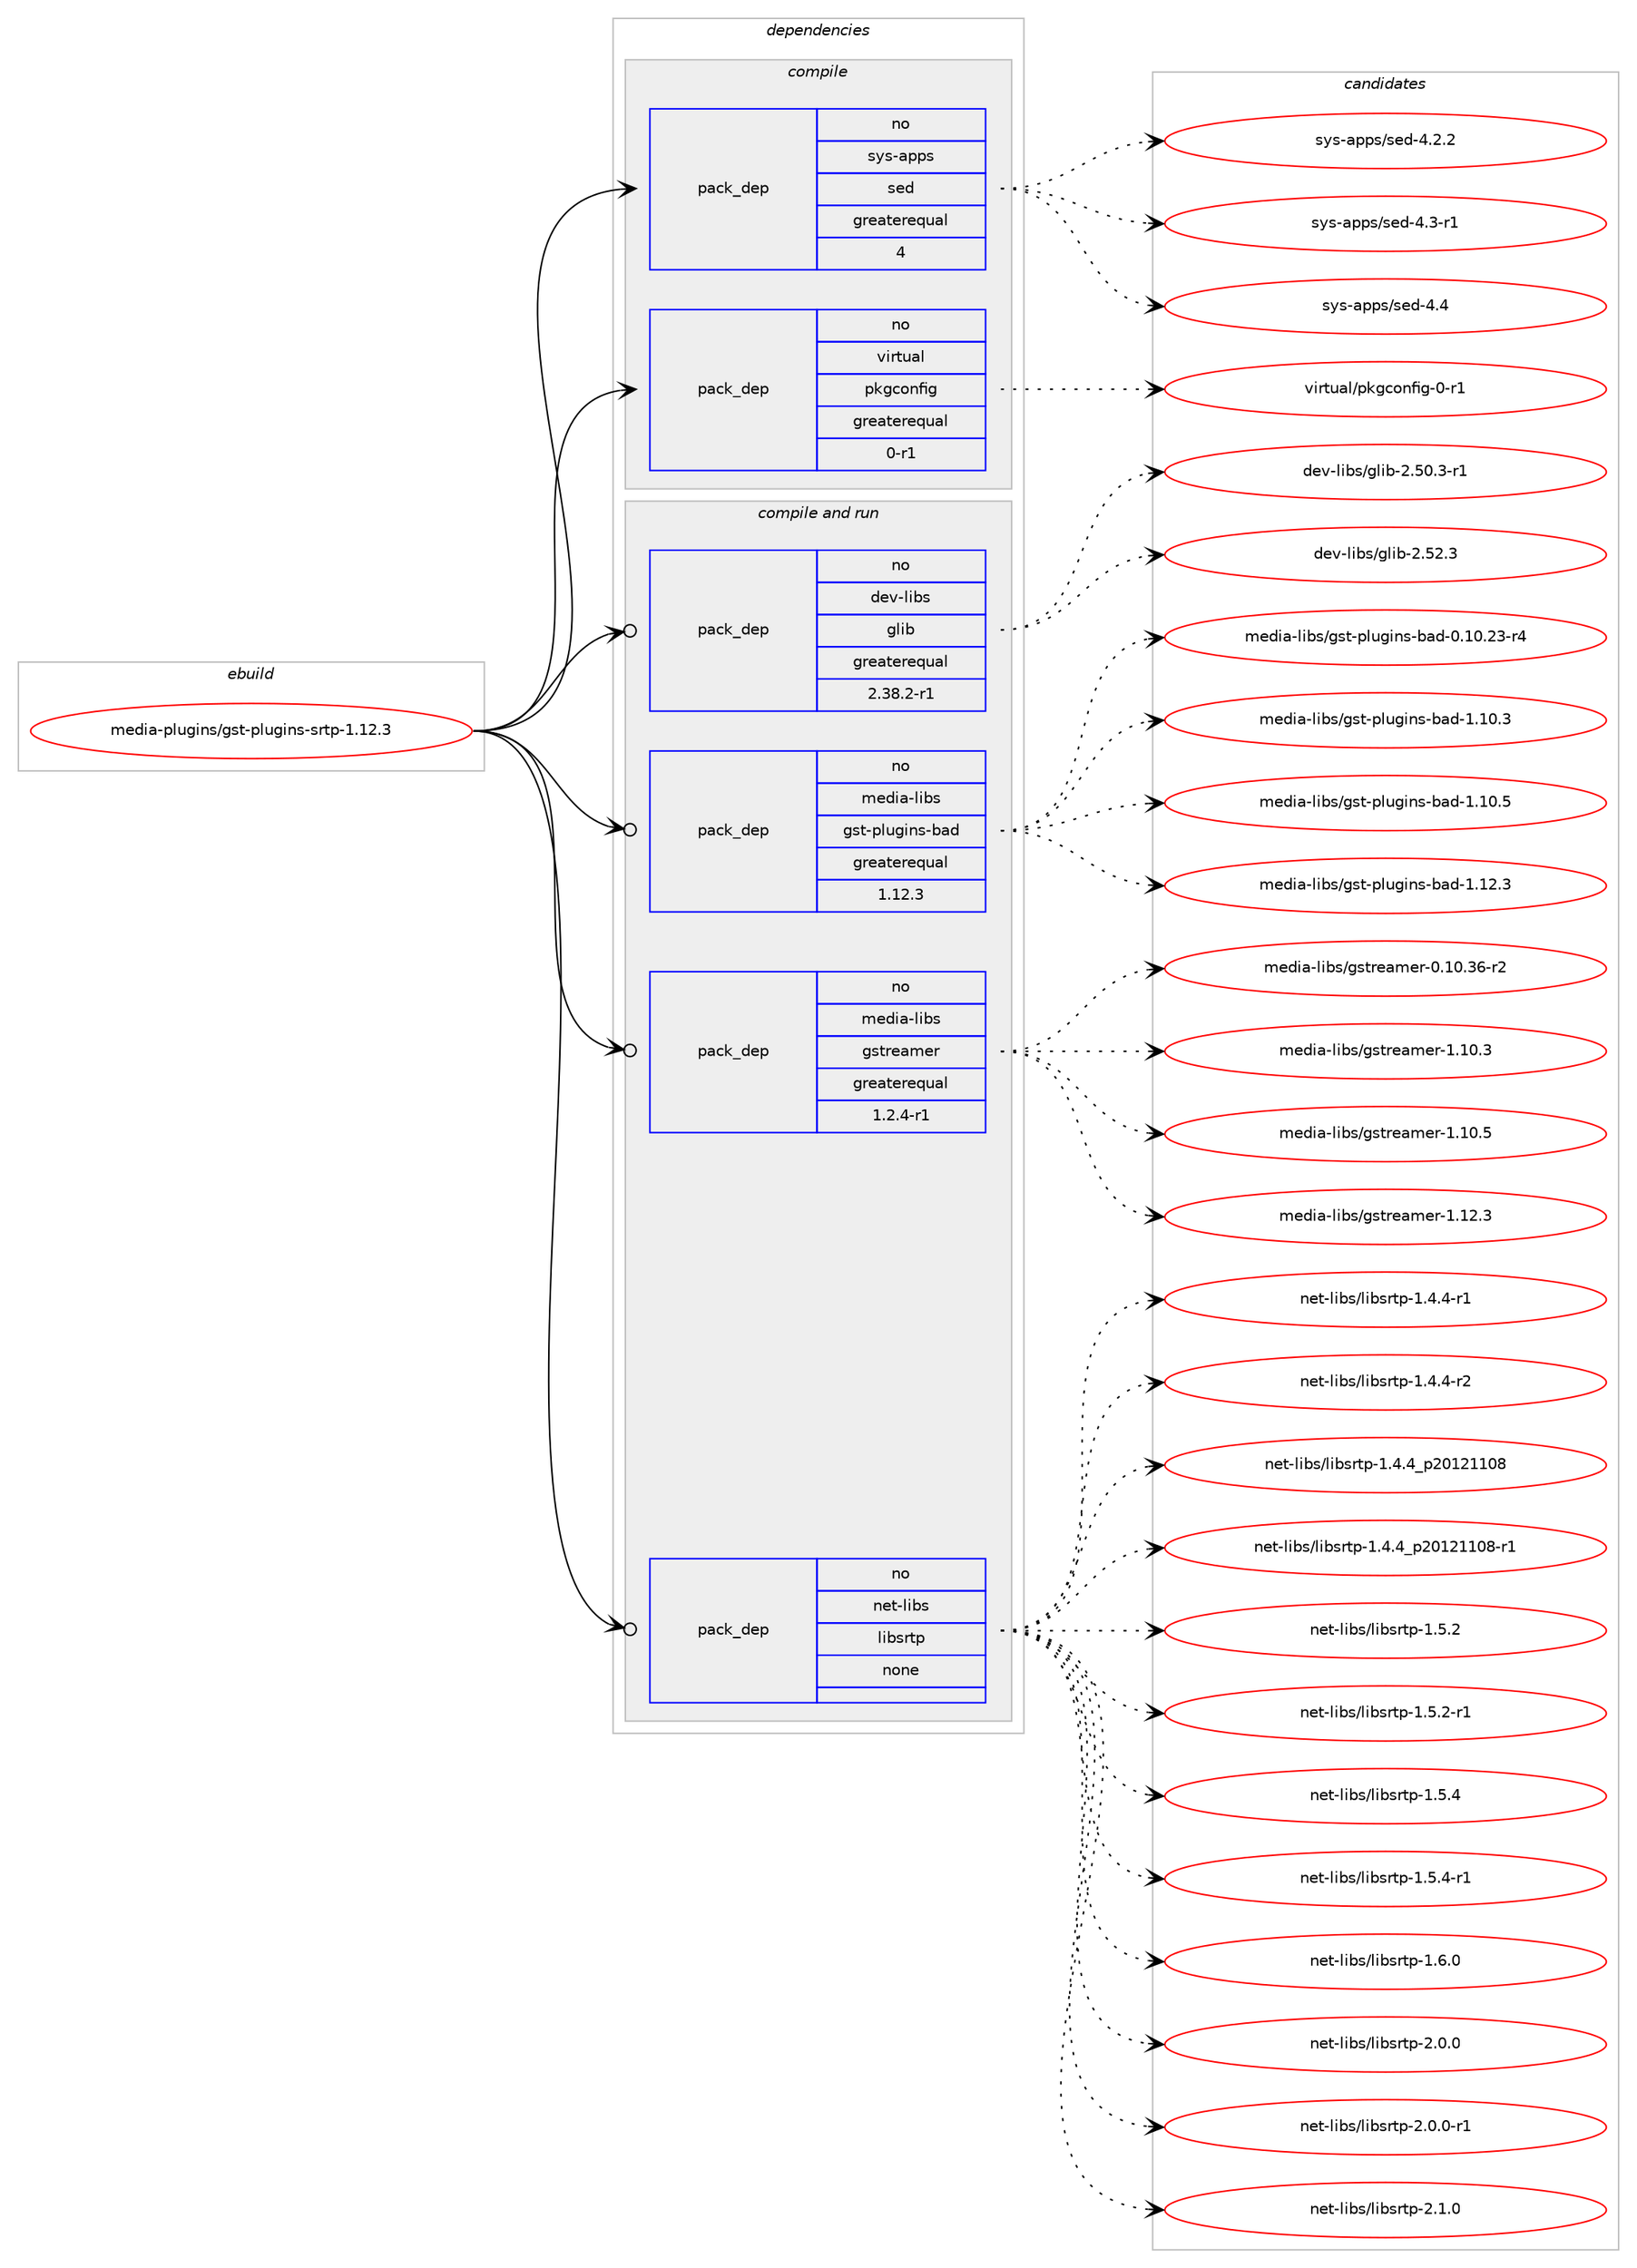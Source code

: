 digraph prolog {

# *************
# Graph options
# *************

newrank=true;
concentrate=true;
compound=true;
graph [rankdir=LR,fontname=Helvetica,fontsize=10,ranksep=1.5];#, ranksep=2.5, nodesep=0.2];
edge  [arrowhead=vee];
node  [fontname=Helvetica,fontsize=10];

# **********
# The ebuild
# **********

subgraph cluster_leftcol {
color=gray;
rank=same;
label=<<i>ebuild</i>>;
id [label="media-plugins/gst-plugins-srtp-1.12.3", color=red, width=4, href="../media-plugins/gst-plugins-srtp-1.12.3.svg"];
}

# ****************
# The dependencies
# ****************

subgraph cluster_midcol {
color=gray;
label=<<i>dependencies</i>>;
subgraph cluster_compile {
fillcolor="#eeeeee";
style=filled;
label=<<i>compile</i>>;
subgraph pack276077 {
dependency374437 [label=<<TABLE BORDER="0" CELLBORDER="1" CELLSPACING="0" CELLPADDING="4" WIDTH="220"><TR><TD ROWSPAN="6" CELLPADDING="30">pack_dep</TD></TR><TR><TD WIDTH="110">no</TD></TR><TR><TD>sys-apps</TD></TR><TR><TD>sed</TD></TR><TR><TD>greaterequal</TD></TR><TR><TD>4</TD></TR></TABLE>>, shape=none, color=blue];
}
id:e -> dependency374437:w [weight=20,style="solid",arrowhead="vee"];
subgraph pack276078 {
dependency374438 [label=<<TABLE BORDER="0" CELLBORDER="1" CELLSPACING="0" CELLPADDING="4" WIDTH="220"><TR><TD ROWSPAN="6" CELLPADDING="30">pack_dep</TD></TR><TR><TD WIDTH="110">no</TD></TR><TR><TD>virtual</TD></TR><TR><TD>pkgconfig</TD></TR><TR><TD>greaterequal</TD></TR><TR><TD>0-r1</TD></TR></TABLE>>, shape=none, color=blue];
}
id:e -> dependency374438:w [weight=20,style="solid",arrowhead="vee"];
}
subgraph cluster_compileandrun {
fillcolor="#eeeeee";
style=filled;
label=<<i>compile and run</i>>;
subgraph pack276079 {
dependency374439 [label=<<TABLE BORDER="0" CELLBORDER="1" CELLSPACING="0" CELLPADDING="4" WIDTH="220"><TR><TD ROWSPAN="6" CELLPADDING="30">pack_dep</TD></TR><TR><TD WIDTH="110">no</TD></TR><TR><TD>dev-libs</TD></TR><TR><TD>glib</TD></TR><TR><TD>greaterequal</TD></TR><TR><TD>2.38.2-r1</TD></TR></TABLE>>, shape=none, color=blue];
}
id:e -> dependency374439:w [weight=20,style="solid",arrowhead="odotvee"];
subgraph pack276080 {
dependency374440 [label=<<TABLE BORDER="0" CELLBORDER="1" CELLSPACING="0" CELLPADDING="4" WIDTH="220"><TR><TD ROWSPAN="6" CELLPADDING="30">pack_dep</TD></TR><TR><TD WIDTH="110">no</TD></TR><TR><TD>media-libs</TD></TR><TR><TD>gst-plugins-bad</TD></TR><TR><TD>greaterequal</TD></TR><TR><TD>1.12.3</TD></TR></TABLE>>, shape=none, color=blue];
}
id:e -> dependency374440:w [weight=20,style="solid",arrowhead="odotvee"];
subgraph pack276081 {
dependency374441 [label=<<TABLE BORDER="0" CELLBORDER="1" CELLSPACING="0" CELLPADDING="4" WIDTH="220"><TR><TD ROWSPAN="6" CELLPADDING="30">pack_dep</TD></TR><TR><TD WIDTH="110">no</TD></TR><TR><TD>media-libs</TD></TR><TR><TD>gstreamer</TD></TR><TR><TD>greaterequal</TD></TR><TR><TD>1.2.4-r1</TD></TR></TABLE>>, shape=none, color=blue];
}
id:e -> dependency374441:w [weight=20,style="solid",arrowhead="odotvee"];
subgraph pack276082 {
dependency374442 [label=<<TABLE BORDER="0" CELLBORDER="1" CELLSPACING="0" CELLPADDING="4" WIDTH="220"><TR><TD ROWSPAN="6" CELLPADDING="30">pack_dep</TD></TR><TR><TD WIDTH="110">no</TD></TR><TR><TD>net-libs</TD></TR><TR><TD>libsrtp</TD></TR><TR><TD>none</TD></TR><TR><TD></TD></TR></TABLE>>, shape=none, color=blue];
}
id:e -> dependency374442:w [weight=20,style="solid",arrowhead="odotvee"];
}
subgraph cluster_run {
fillcolor="#eeeeee";
style=filled;
label=<<i>run</i>>;
}
}

# **************
# The candidates
# **************

subgraph cluster_choices {
rank=same;
color=gray;
label=<<i>candidates</i>>;

subgraph choice276077 {
color=black;
nodesep=1;
choice115121115459711211211547115101100455246504650 [label="sys-apps/sed-4.2.2", color=red, width=4,href="../sys-apps/sed-4.2.2.svg"];
choice115121115459711211211547115101100455246514511449 [label="sys-apps/sed-4.3-r1", color=red, width=4,href="../sys-apps/sed-4.3-r1.svg"];
choice11512111545971121121154711510110045524652 [label="sys-apps/sed-4.4", color=red, width=4,href="../sys-apps/sed-4.4.svg"];
dependency374437:e -> choice115121115459711211211547115101100455246504650:w [style=dotted,weight="100"];
dependency374437:e -> choice115121115459711211211547115101100455246514511449:w [style=dotted,weight="100"];
dependency374437:e -> choice11512111545971121121154711510110045524652:w [style=dotted,weight="100"];
}
subgraph choice276078 {
color=black;
nodesep=1;
choice11810511411611797108471121071039911111010210510345484511449 [label="virtual/pkgconfig-0-r1", color=red, width=4,href="../virtual/pkgconfig-0-r1.svg"];
dependency374438:e -> choice11810511411611797108471121071039911111010210510345484511449:w [style=dotted,weight="100"];
}
subgraph choice276079 {
color=black;
nodesep=1;
choice10010111845108105981154710310810598455046534846514511449 [label="dev-libs/glib-2.50.3-r1", color=red, width=4,href="../dev-libs/glib-2.50.3-r1.svg"];
choice1001011184510810598115471031081059845504653504651 [label="dev-libs/glib-2.52.3", color=red, width=4,href="../dev-libs/glib-2.52.3.svg"];
dependency374439:e -> choice10010111845108105981154710310810598455046534846514511449:w [style=dotted,weight="100"];
dependency374439:e -> choice1001011184510810598115471031081059845504653504651:w [style=dotted,weight="100"];
}
subgraph choice276080 {
color=black;
nodesep=1;
choice109101100105974510810598115471031151164511210811710310511011545989710045484649484650514511452 [label="media-libs/gst-plugins-bad-0.10.23-r4", color=red, width=4,href="../media-libs/gst-plugins-bad-0.10.23-r4.svg"];
choice109101100105974510810598115471031151164511210811710310511011545989710045494649484651 [label="media-libs/gst-plugins-bad-1.10.3", color=red, width=4,href="../media-libs/gst-plugins-bad-1.10.3.svg"];
choice109101100105974510810598115471031151164511210811710310511011545989710045494649484653 [label="media-libs/gst-plugins-bad-1.10.5", color=red, width=4,href="../media-libs/gst-plugins-bad-1.10.5.svg"];
choice109101100105974510810598115471031151164511210811710310511011545989710045494649504651 [label="media-libs/gst-plugins-bad-1.12.3", color=red, width=4,href="../media-libs/gst-plugins-bad-1.12.3.svg"];
dependency374440:e -> choice109101100105974510810598115471031151164511210811710310511011545989710045484649484650514511452:w [style=dotted,weight="100"];
dependency374440:e -> choice109101100105974510810598115471031151164511210811710310511011545989710045494649484651:w [style=dotted,weight="100"];
dependency374440:e -> choice109101100105974510810598115471031151164511210811710310511011545989710045494649484653:w [style=dotted,weight="100"];
dependency374440:e -> choice109101100105974510810598115471031151164511210811710310511011545989710045494649504651:w [style=dotted,weight="100"];
}
subgraph choice276081 {
color=black;
nodesep=1;
choice109101100105974510810598115471031151161141019710910111445484649484651544511450 [label="media-libs/gstreamer-0.10.36-r2", color=red, width=4,href="../media-libs/gstreamer-0.10.36-r2.svg"];
choice109101100105974510810598115471031151161141019710910111445494649484651 [label="media-libs/gstreamer-1.10.3", color=red, width=4,href="../media-libs/gstreamer-1.10.3.svg"];
choice109101100105974510810598115471031151161141019710910111445494649484653 [label="media-libs/gstreamer-1.10.5", color=red, width=4,href="../media-libs/gstreamer-1.10.5.svg"];
choice109101100105974510810598115471031151161141019710910111445494649504651 [label="media-libs/gstreamer-1.12.3", color=red, width=4,href="../media-libs/gstreamer-1.12.3.svg"];
dependency374441:e -> choice109101100105974510810598115471031151161141019710910111445484649484651544511450:w [style=dotted,weight="100"];
dependency374441:e -> choice109101100105974510810598115471031151161141019710910111445494649484651:w [style=dotted,weight="100"];
dependency374441:e -> choice109101100105974510810598115471031151161141019710910111445494649484653:w [style=dotted,weight="100"];
dependency374441:e -> choice109101100105974510810598115471031151161141019710910111445494649504651:w [style=dotted,weight="100"];
}
subgraph choice276082 {
color=black;
nodesep=1;
choice110101116451081059811547108105981151141161124549465246524511449 [label="net-libs/libsrtp-1.4.4-r1", color=red, width=4,href="../net-libs/libsrtp-1.4.4-r1.svg"];
choice110101116451081059811547108105981151141161124549465246524511450 [label="net-libs/libsrtp-1.4.4-r2", color=red, width=4,href="../net-libs/libsrtp-1.4.4-r2.svg"];
choice11010111645108105981154710810598115114116112454946524652951125048495049494856 [label="net-libs/libsrtp-1.4.4_p20121108", color=red, width=4,href="../net-libs/libsrtp-1.4.4_p20121108.svg"];
choice110101116451081059811547108105981151141161124549465246529511250484950494948564511449 [label="net-libs/libsrtp-1.4.4_p20121108-r1", color=red, width=4,href="../net-libs/libsrtp-1.4.4_p20121108-r1.svg"];
choice11010111645108105981154710810598115114116112454946534650 [label="net-libs/libsrtp-1.5.2", color=red, width=4,href="../net-libs/libsrtp-1.5.2.svg"];
choice110101116451081059811547108105981151141161124549465346504511449 [label="net-libs/libsrtp-1.5.2-r1", color=red, width=4,href="../net-libs/libsrtp-1.5.2-r1.svg"];
choice11010111645108105981154710810598115114116112454946534652 [label="net-libs/libsrtp-1.5.4", color=red, width=4,href="../net-libs/libsrtp-1.5.4.svg"];
choice110101116451081059811547108105981151141161124549465346524511449 [label="net-libs/libsrtp-1.5.4-r1", color=red, width=4,href="../net-libs/libsrtp-1.5.4-r1.svg"];
choice11010111645108105981154710810598115114116112454946544648 [label="net-libs/libsrtp-1.6.0", color=red, width=4,href="../net-libs/libsrtp-1.6.0.svg"];
choice11010111645108105981154710810598115114116112455046484648 [label="net-libs/libsrtp-2.0.0", color=red, width=4,href="../net-libs/libsrtp-2.0.0.svg"];
choice110101116451081059811547108105981151141161124550464846484511449 [label="net-libs/libsrtp-2.0.0-r1", color=red, width=4,href="../net-libs/libsrtp-2.0.0-r1.svg"];
choice11010111645108105981154710810598115114116112455046494648 [label="net-libs/libsrtp-2.1.0", color=red, width=4,href="../net-libs/libsrtp-2.1.0.svg"];
dependency374442:e -> choice110101116451081059811547108105981151141161124549465246524511449:w [style=dotted,weight="100"];
dependency374442:e -> choice110101116451081059811547108105981151141161124549465246524511450:w [style=dotted,weight="100"];
dependency374442:e -> choice11010111645108105981154710810598115114116112454946524652951125048495049494856:w [style=dotted,weight="100"];
dependency374442:e -> choice110101116451081059811547108105981151141161124549465246529511250484950494948564511449:w [style=dotted,weight="100"];
dependency374442:e -> choice11010111645108105981154710810598115114116112454946534650:w [style=dotted,weight="100"];
dependency374442:e -> choice110101116451081059811547108105981151141161124549465346504511449:w [style=dotted,weight="100"];
dependency374442:e -> choice11010111645108105981154710810598115114116112454946534652:w [style=dotted,weight="100"];
dependency374442:e -> choice110101116451081059811547108105981151141161124549465346524511449:w [style=dotted,weight="100"];
dependency374442:e -> choice11010111645108105981154710810598115114116112454946544648:w [style=dotted,weight="100"];
dependency374442:e -> choice11010111645108105981154710810598115114116112455046484648:w [style=dotted,weight="100"];
dependency374442:e -> choice110101116451081059811547108105981151141161124550464846484511449:w [style=dotted,weight="100"];
dependency374442:e -> choice11010111645108105981154710810598115114116112455046494648:w [style=dotted,weight="100"];
}
}

}
